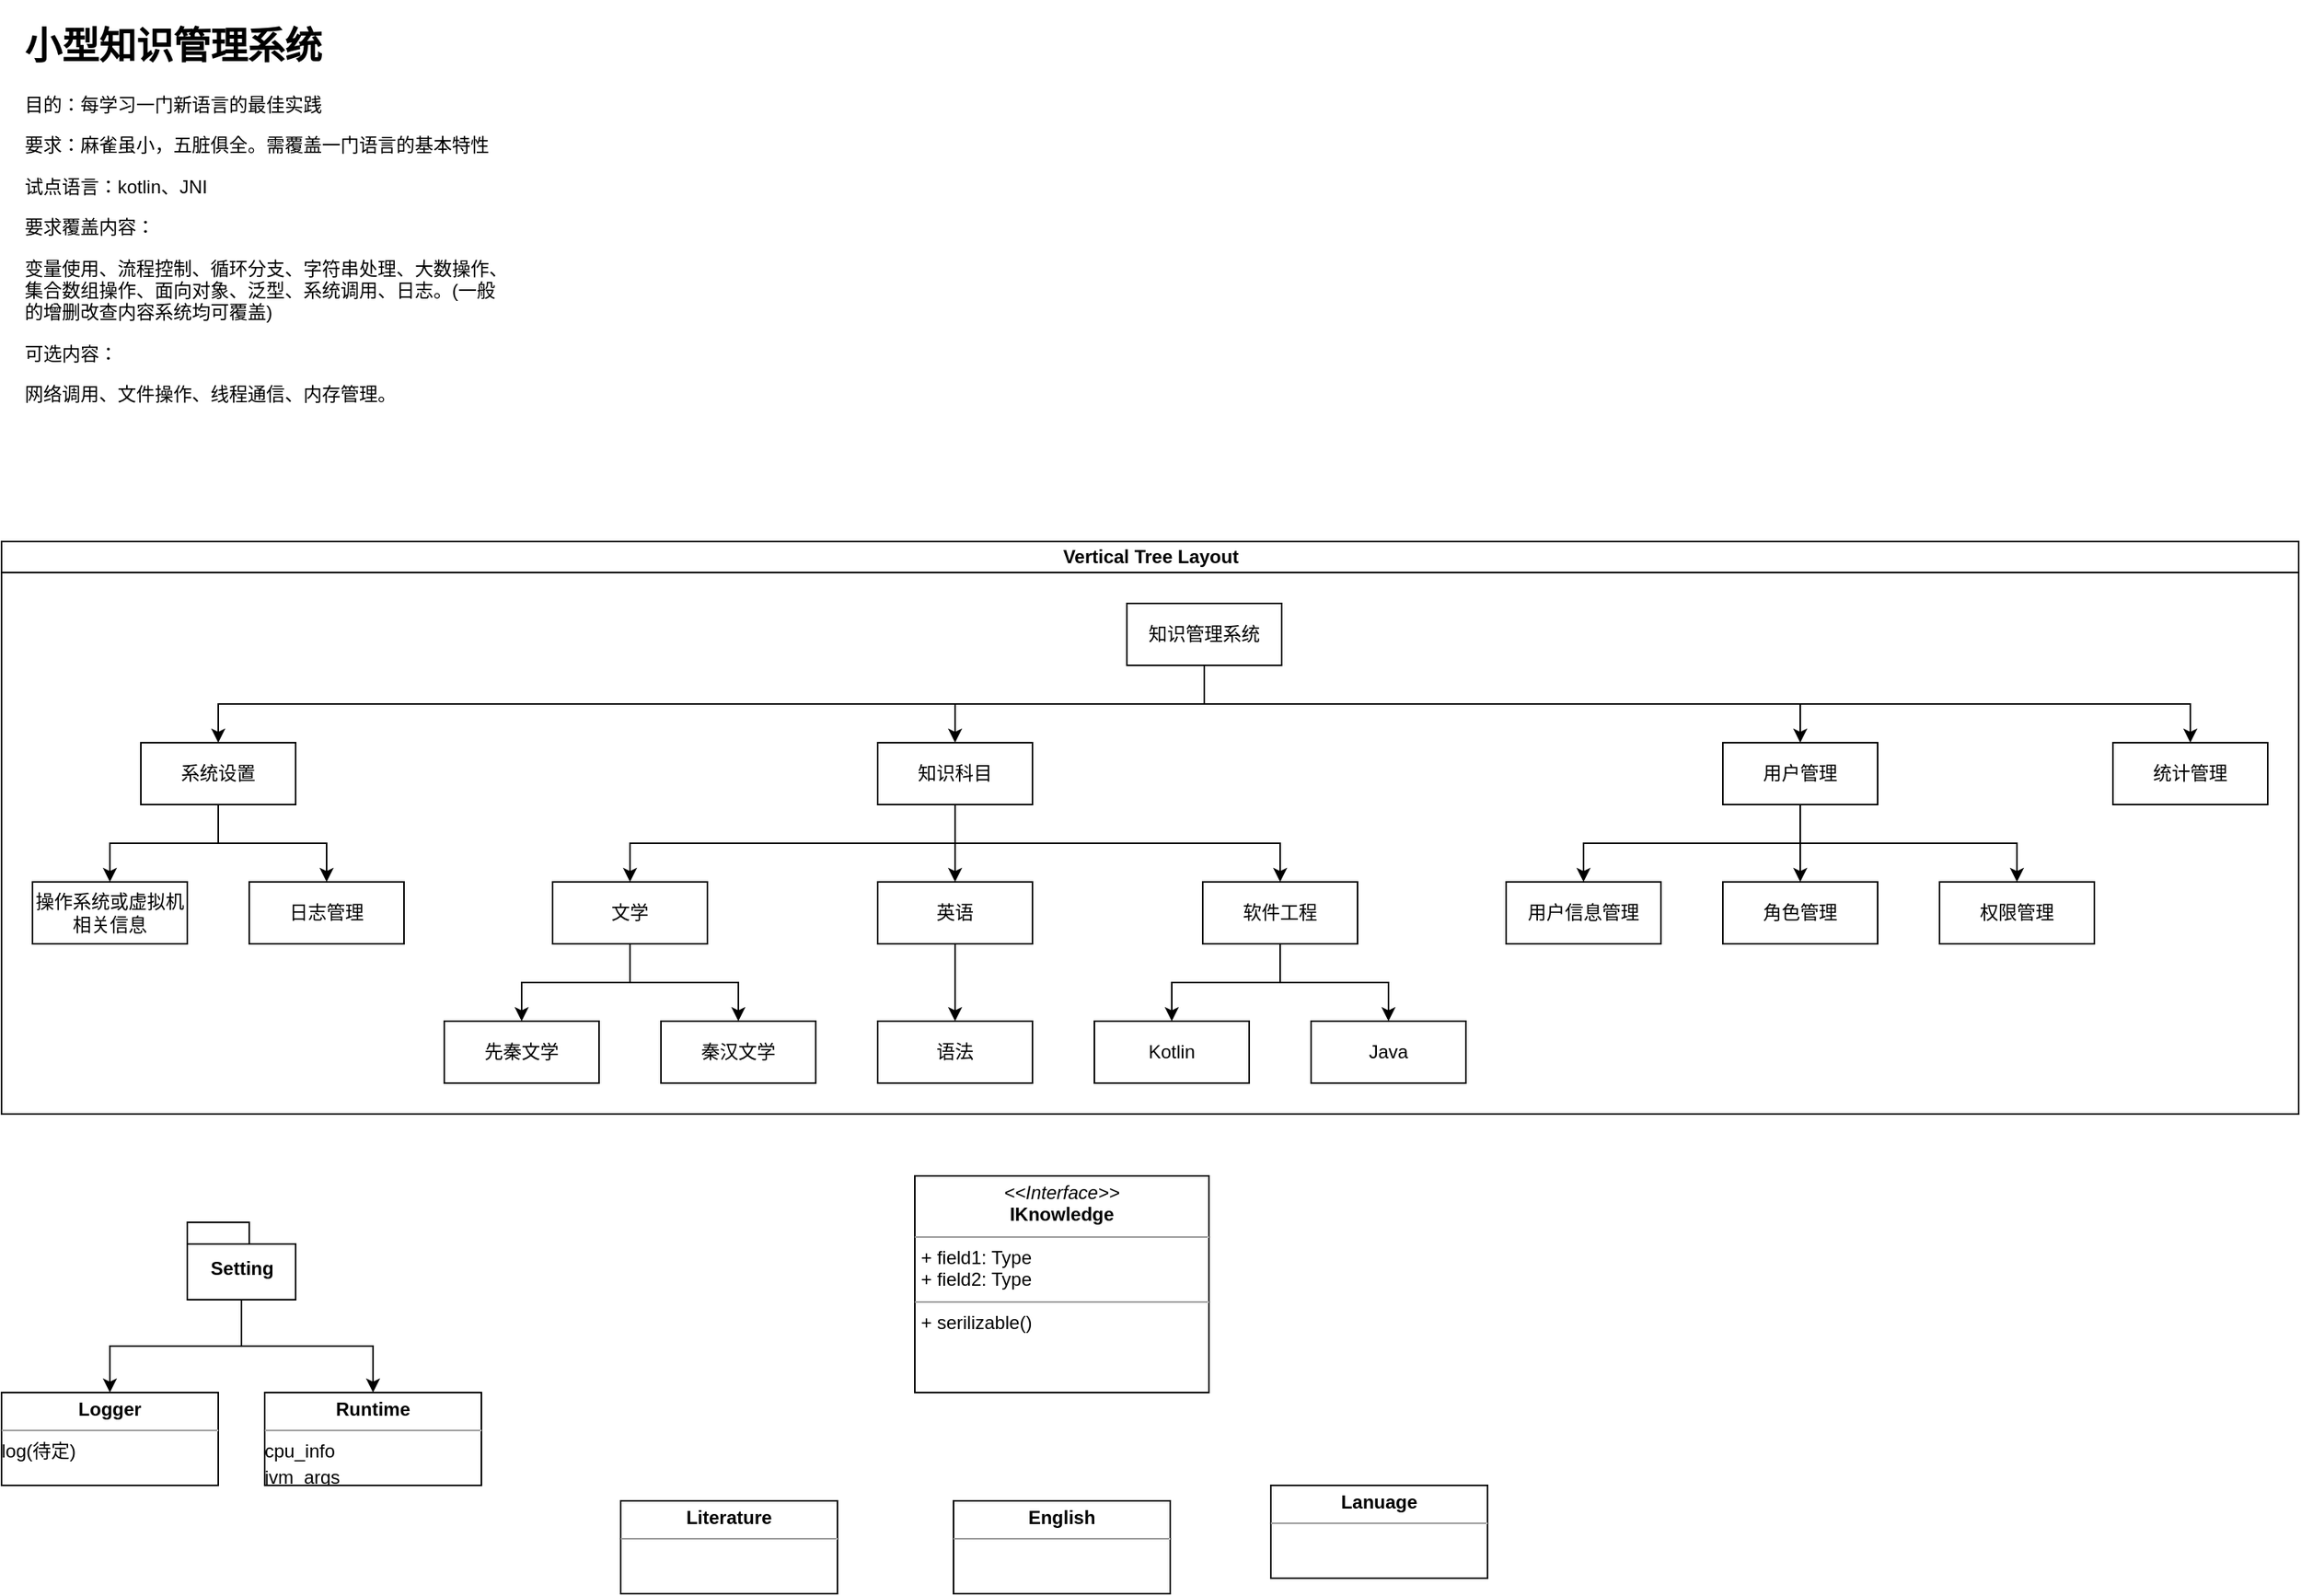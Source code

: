 <mxfile version="12.2.4" pages="1"><diagram id="muRQEQj6xai6V7A4c0pQ" name="Page-1"><mxGraphModel dx="916" dy="875" grid="1" gridSize="10" guides="1" tooltips="1" connect="1" arrows="1" fold="1" page="1" pageScale="1" pageWidth="827" pageHeight="1169" math="0" shadow="0"><root><mxCell id="0"/><mxCell id="1" parent="0"/><mxCell id="2" value="&lt;h1&gt;小型知识管理系统&lt;/h1&gt;&lt;p&gt;目的：每学习一门新语言的最佳实践&lt;/p&gt;&lt;p&gt;要求：麻雀虽小，五脏俱全。需覆盖一门语言的基本特性&lt;/p&gt;&lt;p&gt;试点语言：kotlin、JNI&amp;nbsp;&lt;/p&gt;&lt;p&gt;要求覆盖内容：&lt;/p&gt;&lt;p&gt;变量使用、流程控制、循环分支、字符串处理、大数操作、集合数组操作、面向对象、泛型、系统调用、日志。(一般的增删改查内容系统均可覆盖)&lt;/p&gt;&lt;p&gt;可选内容：&lt;/p&gt;&lt;p&gt;网络调用、文件操作、线程通信、内存管理。&lt;/p&gt;" style="text;html=1;strokeColor=none;fillColor=none;spacing=5;spacingTop=-20;whiteSpace=wrap;overflow=hidden;rounded=0;" parent="1" vertex="1"><mxGeometry x="40" y="20" width="320" height="260" as="geometry"/></mxCell><mxCell id="18" value="Vertical Tree Layout" style="swimlane;html=1;startSize=20;horizontal=1;childLayout=treeLayout;horizontalTree=0;resizable=0;containerType=tree;" parent="1" vertex="1"><mxGeometry x="30" y="360" width="1484" height="370" as="geometry"/></mxCell><mxCell id="19" value="知识管理系统" style="whiteSpace=wrap;html=1;" parent="18" vertex="1"><mxGeometry x="727" y="40" width="100" height="40" as="geometry"/></mxCell><mxCell id="20" value="系统设置" style="whiteSpace=wrap;html=1;" parent="18" vertex="1"><mxGeometry x="90" y="130" width="100" height="40" as="geometry"/></mxCell><mxCell id="21" value="" style="edgeStyle=elbowEdgeStyle;elbow=vertical;html=1;rounded=0;" parent="18" source="19" target="20" edge="1"><mxGeometry relative="1" as="geometry"/></mxCell><mxCell id="22" value="知识科目" style="whiteSpace=wrap;html=1;" parent="18" vertex="1"><mxGeometry x="566" y="130" width="100" height="40" as="geometry"/></mxCell><mxCell id="23" value="" style="edgeStyle=elbowEdgeStyle;elbow=vertical;html=1;rounded=0;" parent="18" source="19" target="22" edge="1"><mxGeometry relative="1" as="geometry"/></mxCell><mxCell id="24" value="" style="edgeStyle=elbowEdgeStyle;elbow=vertical;html=1;rounded=0;" parent="18" source="20" target="25" edge="1"><mxGeometry relative="1" as="geometry"><mxPoint x="-3607.2" y="440" as="sourcePoint"/></mxGeometry></mxCell><mxCell id="25" value="操作系统或虚拟机相关信息" style="whiteSpace=wrap;html=1;" parent="18" vertex="1"><mxGeometry x="20" y="220" width="100" height="40" as="geometry"/></mxCell><mxCell id="28" value="" style="edgeStyle=elbowEdgeStyle;elbow=vertical;html=1;rounded=0;" parent="18" source="20" target="29" edge="1"><mxGeometry relative="1" as="geometry"><mxPoint x="-3677.2" y="530" as="sourcePoint"/></mxGeometry></mxCell><mxCell id="29" value="日志管理" style="whiteSpace=wrap;html=1;" parent="18" vertex="1"><mxGeometry x="160" y="220" width="100" height="40" as="geometry"/></mxCell><mxCell id="30" value="" style="edgeStyle=elbowEdgeStyle;elbow=vertical;html=1;rounded=0;" parent="18" source="22" target="31" edge="1"><mxGeometry relative="1" as="geometry"><mxPoint x="-3439.2" y="440" as="sourcePoint"/></mxGeometry></mxCell><mxCell id="31" value="文学" style="whiteSpace=wrap;html=1;" parent="18" vertex="1"><mxGeometry x="356" y="220" width="100" height="40" as="geometry"/></mxCell><mxCell id="32" value="" style="edgeStyle=elbowEdgeStyle;elbow=vertical;html=1;rounded=0;" parent="18" source="19" target="33" edge="1"><mxGeometry relative="1" as="geometry"><mxPoint x="-3439.2" y="440" as="sourcePoint"/></mxGeometry></mxCell><mxCell id="33" value="用户管理" style="whiteSpace=wrap;html=1;" parent="18" vertex="1"><mxGeometry x="1112" y="130" width="100" height="40" as="geometry"/></mxCell><mxCell id="34" value="" style="edgeStyle=elbowEdgeStyle;elbow=vertical;html=1;rounded=0;" parent="18" source="22" target="35" edge="1"><mxGeometry relative="1" as="geometry"><mxPoint x="-3159.2" y="530" as="sourcePoint"/></mxGeometry></mxCell><mxCell id="35" value="英语" style="whiteSpace=wrap;html=1;" parent="18" vertex="1"><mxGeometry x="566" y="220" width="100" height="40" as="geometry"/></mxCell><mxCell id="36" value="" style="edgeStyle=elbowEdgeStyle;elbow=vertical;html=1;rounded=0;" parent="18" source="22" target="37" edge="1"><mxGeometry relative="1" as="geometry"><mxPoint x="-2844.2" y="530" as="sourcePoint"/></mxGeometry></mxCell><mxCell id="37" value="软件工程" style="whiteSpace=wrap;html=1;" parent="18" vertex="1"><mxGeometry x="776" y="220" width="100" height="40" as="geometry"/></mxCell><mxCell id="38" value="" style="edgeStyle=elbowEdgeStyle;elbow=vertical;html=1;rounded=0;" parent="18" source="37" target="39" edge="1"><mxGeometry relative="1" as="geometry"><mxPoint x="-2466.2" y="530" as="sourcePoint"/></mxGeometry></mxCell><mxCell id="39" value="Kotlin" style="whiteSpace=wrap;html=1;" parent="18" vertex="1"><mxGeometry x="706" y="310" width="100" height="40" as="geometry"/></mxCell><mxCell id="40" value="" style="edgeStyle=elbowEdgeStyle;elbow=vertical;html=1;rounded=0;" parent="18" source="37" target="41" edge="1"><mxGeometry relative="1" as="geometry"><mxPoint x="-2326.2" y="620" as="sourcePoint"/></mxGeometry></mxCell><mxCell id="41" value="Java" style="whiteSpace=wrap;html=1;" parent="18" vertex="1"><mxGeometry x="846" y="310" width="100" height="40" as="geometry"/></mxCell><mxCell id="42" value="" style="edgeStyle=elbowEdgeStyle;elbow=vertical;html=1;rounded=0;" parent="18" source="35" target="43" edge="1"><mxGeometry relative="1" as="geometry"><mxPoint x="-2067.2" y="530" as="sourcePoint"/></mxGeometry></mxCell><mxCell id="43" value="语法" style="whiteSpace=wrap;html=1;" parent="18" vertex="1"><mxGeometry x="566" y="310" width="100" height="40" as="geometry"/></mxCell><mxCell id="44" value="" style="edgeStyle=elbowEdgeStyle;elbow=vertical;html=1;rounded=0;" parent="18" source="31" target="45" edge="1"><mxGeometry relative="1" as="geometry"><mxPoint x="-2066.5" y="530" as="sourcePoint"/></mxGeometry></mxCell><mxCell id="45" value="先秦文学" style="whiteSpace=wrap;html=1;" parent="18" vertex="1"><mxGeometry x="286" y="310" width="100" height="40" as="geometry"/></mxCell><mxCell id="46" value="" style="edgeStyle=elbowEdgeStyle;elbow=vertical;html=1;rounded=0;" parent="18" source="31" target="47" edge="1"><mxGeometry relative="1" as="geometry"><mxPoint x="-2241.5" y="620" as="sourcePoint"/></mxGeometry></mxCell><mxCell id="47" value="秦汉文学" style="whiteSpace=wrap;html=1;" parent="18" vertex="1"><mxGeometry x="426" y="310" width="100" height="40" as="geometry"/></mxCell><mxCell id="61" value="" style="edgeStyle=elbowEdgeStyle;elbow=vertical;html=1;rounded=0;" parent="18" source="19" target="62" edge="1"><mxGeometry relative="1" as="geometry"><mxPoint x="-1657" y="440" as="sourcePoint"/></mxGeometry></mxCell><mxCell id="62" value="统计管理" style="whiteSpace=wrap;html=1;" parent="18" vertex="1"><mxGeometry x="1364" y="130" width="100" height="40" as="geometry"/></mxCell><mxCell id="63" value="" style="edgeStyle=elbowEdgeStyle;elbow=vertical;html=1;rounded=0;" parent="18" source="33" target="64" edge="1"><mxGeometry relative="1" as="geometry"><mxPoint x="-1125" y="440" as="sourcePoint"/></mxGeometry></mxCell><mxCell id="64" value="用户信息管理" style="whiteSpace=wrap;html=1;" parent="18" vertex="1"><mxGeometry x="972" y="220" width="100" height="40" as="geometry"/></mxCell><mxCell id="65" value="" style="edgeStyle=elbowEdgeStyle;elbow=vertical;html=1;rounded=0;" parent="18" source="33" target="66" edge="1"><mxGeometry relative="1" as="geometry"><mxPoint x="-173" y="530" as="sourcePoint"/></mxGeometry></mxCell><mxCell id="66" value="角色管理" style="whiteSpace=wrap;html=1;" parent="18" vertex="1"><mxGeometry x="1112" y="220" width="100" height="40" as="geometry"/></mxCell><mxCell id="67" value="" style="edgeStyle=elbowEdgeStyle;elbow=vertical;html=1;rounded=0;" parent="18" source="33" target="68" edge="1"><mxGeometry relative="1" as="geometry"><mxPoint x="478" y="530" as="sourcePoint"/></mxGeometry></mxCell><mxCell id="68" value="权限管理" style="whiteSpace=wrap;html=1;" parent="18" vertex="1"><mxGeometry x="1252" y="220" width="100" height="40" as="geometry"/></mxCell><mxCell id="48" value="&lt;p style=&quot;margin: 0px ; margin-top: 4px ; text-align: center&quot;&gt;&lt;b&gt;Runtime&lt;/b&gt;&lt;/p&gt;&lt;hr size=&quot;1&quot;&gt;&lt;div style=&quot;height: 2px&quot;&gt;cpu_info&lt;/div&gt;&lt;div style=&quot;height: 2px&quot;&gt;&lt;br&gt;jvm_args&lt;/div&gt;&lt;div style=&quot;height: 2px&quot;&gt;&lt;br&gt;&lt;/div&gt;" style="verticalAlign=top;align=left;overflow=fill;fontSize=12;fontFamily=Helvetica;html=1;" parent="1" vertex="1"><mxGeometry x="200" y="910" width="140" height="60" as="geometry"/></mxCell><mxCell id="51" value="" style="edgeStyle=orthogonalEdgeStyle;rounded=0;orthogonalLoop=1;jettySize=auto;html=1;" parent="1" source="50" target="48" edge="1"><mxGeometry relative="1" as="geometry"/></mxCell><mxCell id="53" value="" style="edgeStyle=orthogonalEdgeStyle;rounded=0;orthogonalLoop=1;jettySize=auto;html=1;" parent="1" source="50" target="52" edge="1"><mxGeometry relative="1" as="geometry"/></mxCell><mxCell id="50" value="Setting" style="shape=folder;fontStyle=1;spacingTop=10;tabWidth=40;tabHeight=14;tabPosition=left;html=1;" parent="1" vertex="1"><mxGeometry x="150" y="800" width="70" height="50" as="geometry"/></mxCell><mxCell id="52" value="&lt;p style=&quot;margin: 0px ; margin-top: 4px ; text-align: center&quot;&gt;&lt;b&gt;Logger&lt;/b&gt;&lt;/p&gt;&lt;hr size=&quot;1&quot;&gt;&lt;div style=&quot;height: 2px&quot;&gt;log(待定)&lt;/div&gt;" style="verticalAlign=top;align=left;overflow=fill;fontSize=12;fontFamily=Helvetica;html=1;" parent="1" vertex="1"><mxGeometry x="30" y="910" width="140" height="60" as="geometry"/></mxCell><mxCell id="57" value="&lt;p style=&quot;margin: 0px ; margin-top: 4px ; text-align: center&quot;&gt;&lt;b&gt;Literature&lt;/b&gt;&lt;/p&gt;&lt;hr size=&quot;1&quot;&gt;&lt;div style=&quot;height: 2px&quot;&gt;&lt;br&gt;&lt;/div&gt;&lt;div style=&quot;height: 2px&quot;&gt;&lt;br&gt;&lt;/div&gt;&lt;div style=&quot;height: 2px&quot;&gt;&lt;br&gt;&lt;/div&gt;" style="verticalAlign=top;align=left;overflow=fill;fontSize=12;fontFamily=Helvetica;html=1;" parent="1" vertex="1"><mxGeometry x="430" y="980" width="140" height="60" as="geometry"/></mxCell><mxCell id="58" value="&lt;p style=&quot;margin: 0px ; margin-top: 4px ; text-align: center&quot;&gt;&lt;i&gt;&amp;lt;&amp;lt;Interface&amp;gt;&amp;gt;&lt;/i&gt;&lt;br&gt;&lt;b&gt;IKnowledge&lt;/b&gt;&lt;/p&gt;&lt;hr size=&quot;1&quot;&gt;&lt;p style=&quot;margin: 0px ; margin-left: 4px&quot;&gt;+ field1: Type&lt;br&gt;+ field2: Type&lt;/p&gt;&lt;hr size=&quot;1&quot;&gt;&lt;p style=&quot;margin: 0px ; margin-left: 4px&quot;&gt;+ serilizable()&lt;/p&gt;" style="verticalAlign=top;align=left;overflow=fill;fontSize=12;fontFamily=Helvetica;html=1;" parent="1" vertex="1"><mxGeometry x="620" y="770" width="190" height="140" as="geometry"/></mxCell><mxCell id="59" value="&lt;p style=&quot;margin: 0px ; margin-top: 4px ; text-align: center&quot;&gt;&lt;b&gt;English&lt;/b&gt;&lt;/p&gt;&lt;hr size=&quot;1&quot;&gt;&lt;div style=&quot;height: 2px&quot;&gt;&lt;br&gt;&lt;/div&gt;&lt;div style=&quot;height: 2px&quot;&gt;&lt;br&gt;&lt;/div&gt;&lt;div style=&quot;height: 2px&quot;&gt;&lt;br&gt;&lt;/div&gt;" style="verticalAlign=top;align=left;overflow=fill;fontSize=12;fontFamily=Helvetica;html=1;" parent="1" vertex="1"><mxGeometry x="645" y="980" width="140" height="60" as="geometry"/></mxCell><mxCell id="60" value="&lt;p style=&quot;margin: 0px ; margin-top: 4px ; text-align: center&quot;&gt;&lt;b&gt;Lanuage&lt;/b&gt;&lt;/p&gt;&lt;hr size=&quot;1&quot;&gt;&lt;div style=&quot;height: 2px&quot;&gt;&lt;br&gt;&lt;/div&gt;&lt;div style=&quot;height: 2px&quot;&gt;&lt;br&gt;&lt;/div&gt;&lt;div style=&quot;height: 2px&quot;&gt;&lt;br&gt;&lt;/div&gt;" style="verticalAlign=top;align=left;overflow=fill;fontSize=12;fontFamily=Helvetica;html=1;" parent="1" vertex="1"><mxGeometry x="850" y="970" width="140" height="60" as="geometry"/></mxCell></root></mxGraphModel></diagram></mxfile>